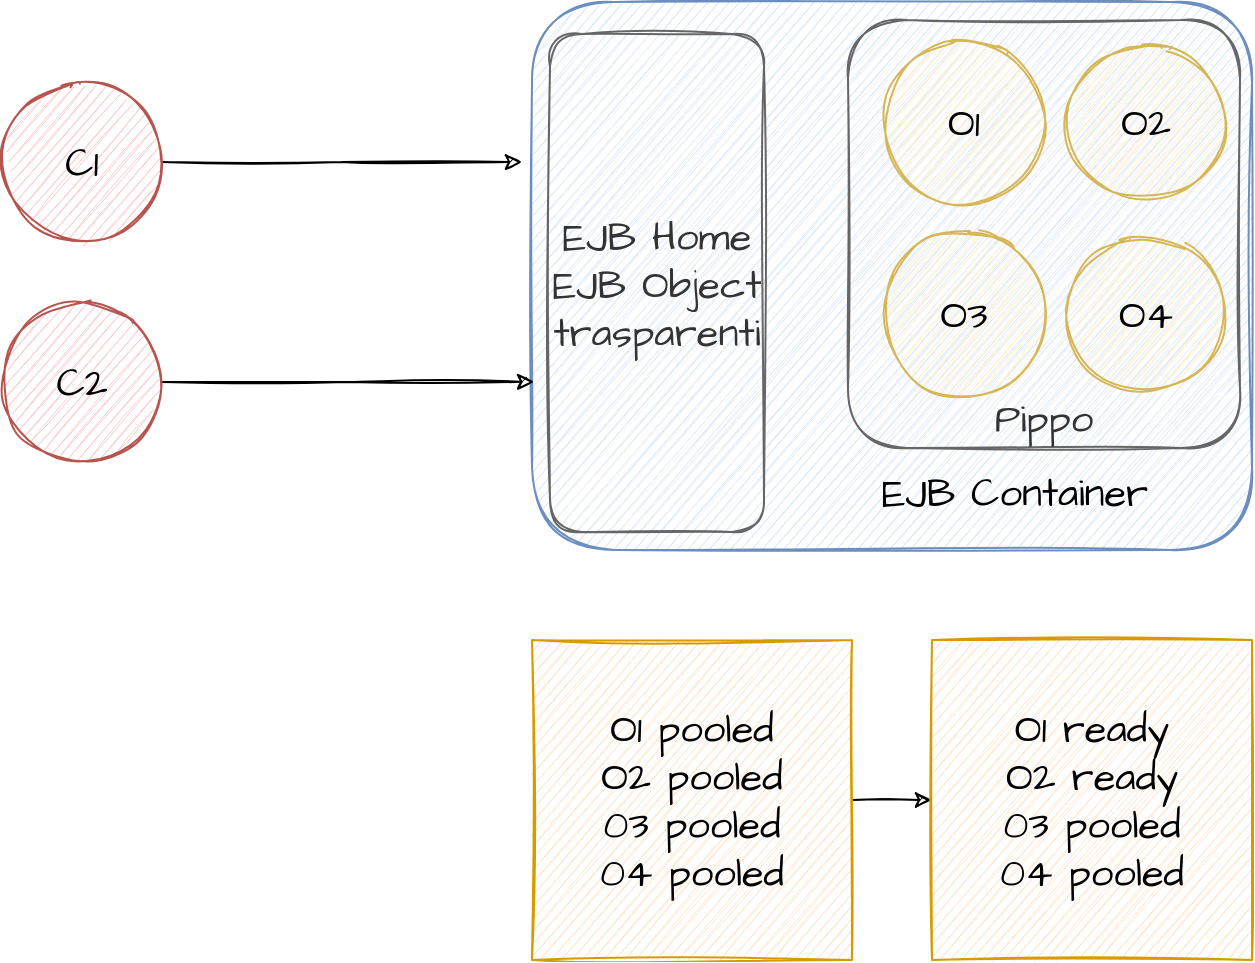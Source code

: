 <mxfile version="16.0.0" type="device"><diagram id="iR7kW6d5z7mH8W_eMVzF" name="Page-1"><mxGraphModel dx="1422" dy="745" grid="0" gridSize="10" guides="1" tooltips="1" connect="1" arrows="1" fold="1" page="1" pageScale="1" pageWidth="827" pageHeight="1169" math="0" shadow="0"><root><mxCell id="0"/><mxCell id="1" parent="0"/><mxCell id="LwVA78MGahFg6l0W7koL-2" value="" style="rounded=1;whiteSpace=wrap;html=1;sketch=1;hachureGap=4;fontFamily=Architects Daughter;fontSource=https%3A%2F%2Ffonts.googleapis.com%2Fcss%3Ffamily%3DArchitects%2BDaughter;fontSize=20;fillColor=#dae8fc;strokeColor=#6c8ebf;" parent="1" vertex="1"><mxGeometry x="330" y="181" width="360" height="274" as="geometry"/></mxCell><mxCell id="56S1LzcDDO1hcvKJTG5T-16" value="Pippo" style="rounded=1;whiteSpace=wrap;html=1;sketch=1;fontFamily=Architects Daughter;fontSource=https%3A%2F%2Ffonts.googleapis.com%2Fcss%3Ffamily%3DArchitects%2BDaughter;fontSize=20;horizontal=1;verticalAlign=bottom;fillColor=#f5f5f5;strokeColor=#666666;fontColor=#333333;" vertex="1" parent="1"><mxGeometry x="488" y="190" width="196" height="214" as="geometry"/></mxCell><mxCell id="56S1LzcDDO1hcvKJTG5T-3" style="edgeStyle=orthogonalEdgeStyle;rounded=0;orthogonalLoop=1;jettySize=auto;html=1;fontFamily=Architects Daughter;fontSource=https%3A%2F%2Ffonts.googleapis.com%2Fcss%3Ffamily%3DArchitects%2BDaughter;fontSize=20;sketch=1;" edge="1" parent="1" source="56S1LzcDDO1hcvKJTG5T-1"><mxGeometry relative="1" as="geometry"><mxPoint x="325" y="261" as="targetPoint"/></mxGeometry></mxCell><mxCell id="56S1LzcDDO1hcvKJTG5T-1" value="C1" style="ellipse;whiteSpace=wrap;html=1;aspect=fixed;sketch=1;fontSize=20;fontFamily=Architects Daughter;fontSource=https%3A%2F%2Ffonts.googleapis.com%2Fcss%3Ffamily%3DArchitects%2BDaughter;fillColor=#f8cecc;strokeColor=#b85450;" vertex="1" parent="1"><mxGeometry x="65" y="221" width="80" height="80" as="geometry"/></mxCell><mxCell id="56S1LzcDDO1hcvKJTG5T-4" style="edgeStyle=orthogonalEdgeStyle;rounded=0;sketch=1;orthogonalLoop=1;jettySize=auto;html=1;entryX=0.003;entryY=0.693;entryDx=0;entryDy=0;entryPerimeter=0;fontFamily=Architects Daughter;fontSource=https%3A%2F%2Ffonts.googleapis.com%2Fcss%3Ffamily%3DArchitects%2BDaughter;fontSize=20;" edge="1" parent="1" source="56S1LzcDDO1hcvKJTG5T-2" target="LwVA78MGahFg6l0W7koL-2"><mxGeometry relative="1" as="geometry"/></mxCell><mxCell id="56S1LzcDDO1hcvKJTG5T-2" value="C2" style="ellipse;whiteSpace=wrap;html=1;aspect=fixed;sketch=1;fontSize=20;fontFamily=Architects Daughter;fontSource=https%3A%2F%2Ffonts.googleapis.com%2Fcss%3Ffamily%3DArchitects%2BDaughter;fillColor=#f8cecc;strokeColor=#b85450;" vertex="1" parent="1"><mxGeometry x="65" y="331" width="80" height="80" as="geometry"/></mxCell><mxCell id="56S1LzcDDO1hcvKJTG5T-6" value="O1" style="ellipse;whiteSpace=wrap;html=1;aspect=fixed;sketch=1;fontSize=20;fontFamily=Architects Daughter;fontSource=https%3A%2F%2Ffonts.googleapis.com%2Fcss%3Ffamily%3DArchitects%2BDaughter;fillColor=#fff2cc;strokeColor=#d6b656;" vertex="1" parent="1"><mxGeometry x="506" y="201" width="80" height="80" as="geometry"/></mxCell><mxCell id="56S1LzcDDO1hcvKJTG5T-7" value="O3" style="ellipse;whiteSpace=wrap;html=1;aspect=fixed;sketch=1;fontSize=20;fontFamily=Architects Daughter;fontSource=https%3A%2F%2Ffonts.googleapis.com%2Fcss%3Ffamily%3DArchitects%2BDaughter;fillColor=#fff2cc;strokeColor=#d6b656;" vertex="1" parent="1"><mxGeometry x="506" y="297" width="80" height="80" as="geometry"/></mxCell><mxCell id="56S1LzcDDO1hcvKJTG5T-8" value="O2" style="ellipse;whiteSpace=wrap;html=1;aspect=fixed;sketch=1;fontSize=20;fontFamily=Architects Daughter;fontSource=https%3A%2F%2Ffonts.googleapis.com%2Fcss%3Ffamily%3DArchitects%2BDaughter;fillColor=#fff2cc;strokeColor=#d6b656;" vertex="1" parent="1"><mxGeometry x="597" y="201" width="80" height="80" as="geometry"/></mxCell><mxCell id="56S1LzcDDO1hcvKJTG5T-9" value="O4" style="ellipse;whiteSpace=wrap;html=1;aspect=fixed;sketch=1;fontSize=20;fontFamily=Architects Daughter;fontSource=https%3A%2F%2Ffonts.googleapis.com%2Fcss%3Ffamily%3DArchitects%2BDaughter;fillColor=#fff2cc;strokeColor=#d6b656;" vertex="1" parent="1"><mxGeometry x="597" y="297" width="80" height="80" as="geometry"/></mxCell><mxCell id="56S1LzcDDO1hcvKJTG5T-10" value="EJB Container" style="text;html=1;strokeColor=none;fillColor=none;align=center;verticalAlign=middle;whiteSpace=wrap;rounded=0;sketch=1;fontFamily=Architects Daughter;fontSource=https%3A%2F%2Ffonts.googleapis.com%2Fcss%3Ffamily%3DArchitects%2BDaughter;fontSize=20;" vertex="1" parent="1"><mxGeometry x="490" y="411" width="163" height="30" as="geometry"/></mxCell><mxCell id="56S1LzcDDO1hcvKJTG5T-13" style="edgeStyle=orthogonalEdgeStyle;rounded=0;sketch=1;orthogonalLoop=1;jettySize=auto;html=1;entryX=0;entryY=0.5;entryDx=0;entryDy=0;fontFamily=Architects Daughter;fontSource=https%3A%2F%2Ffonts.googleapis.com%2Fcss%3Ffamily%3DArchitects%2BDaughter;fontSize=20;" edge="1" parent="1" source="56S1LzcDDO1hcvKJTG5T-11" target="56S1LzcDDO1hcvKJTG5T-12"><mxGeometry relative="1" as="geometry"/></mxCell><mxCell id="56S1LzcDDO1hcvKJTG5T-11" value="&lt;div&gt;O1 pooled&lt;br&gt;&lt;/div&gt;&lt;div&gt;O2 pooled&lt;/div&gt;&lt;div&gt;03 pooled&lt;/div&gt;&lt;div&gt;04 pooled&lt;/div&gt;" style="whiteSpace=wrap;html=1;aspect=fixed;sketch=1;fontFamily=Architects Daughter;fontSource=https%3A%2F%2Ffonts.googleapis.com%2Fcss%3Ffamily%3DArchitects%2BDaughter;fontSize=20;fillColor=#ffe6cc;strokeColor=#d79b00;" vertex="1" parent="1"><mxGeometry x="330" y="500" width="160" height="160" as="geometry"/></mxCell><mxCell id="56S1LzcDDO1hcvKJTG5T-12" value="&lt;div&gt;O1 ready&lt;/div&gt;&lt;div&gt;O2 ready&lt;/div&gt;&lt;div&gt;03 pooled&lt;/div&gt;&lt;div&gt;04 pooled&lt;/div&gt;" style="whiteSpace=wrap;html=1;aspect=fixed;sketch=1;fontFamily=Architects Daughter;fontSource=https%3A%2F%2Ffonts.googleapis.com%2Fcss%3Ffamily%3DArchitects%2BDaughter;fontSize=20;fillColor=#ffe6cc;strokeColor=#d79b00;" vertex="1" parent="1"><mxGeometry x="530" y="500" width="160" height="160" as="geometry"/></mxCell><mxCell id="56S1LzcDDO1hcvKJTG5T-14" value="&lt;div&gt;EJB Home&lt;/div&gt;&lt;div&gt;EJB Object&lt;/div&gt;&lt;div&gt;trasparenti&lt;br&gt;&lt;/div&gt;" style="rounded=1;whiteSpace=wrap;html=1;sketch=1;fontFamily=Architects Daughter;fontSource=https%3A%2F%2Ffonts.googleapis.com%2Fcss%3Ffamily%3DArchitects%2BDaughter;fontSize=20;fillColor=#f5f5f5;fontColor=#333333;strokeColor=#666666;" vertex="1" parent="1"><mxGeometry x="339" y="197" width="107" height="249" as="geometry"/></mxCell></root></mxGraphModel></diagram></mxfile>